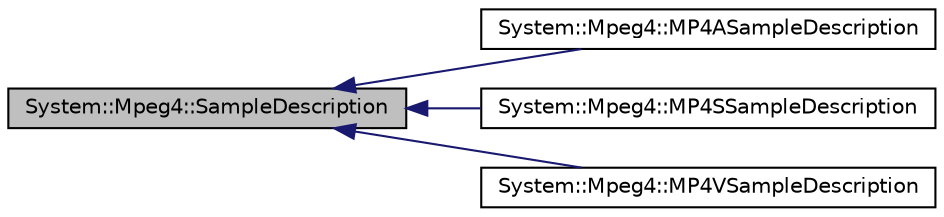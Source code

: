 digraph G
{
  edge [fontname="Helvetica",fontsize="10",labelfontname="Helvetica",labelfontsize="10"];
  node [fontname="Helvetica",fontsize="10",shape=record];
  rankdir="LR";
  Node1 [label="System::Mpeg4::SampleDescription",height=0.2,width=0.4,color="black", fillcolor="grey75", style="filled" fontcolor="black"];
  Node1 -> Node2 [dir="back",color="midnightblue",fontsize="10",style="solid",fontname="Helvetica"];
  Node2 [label="System::Mpeg4::MP4ASampleDescription",height=0.2,width=0.4,color="black", fillcolor="white", style="filled",URL="$class_system_1_1_mpeg4_1_1_m_p4_a_sample_description.html"];
  Node1 -> Node3 [dir="back",color="midnightblue",fontsize="10",style="solid",fontname="Helvetica"];
  Node3 [label="System::Mpeg4::MP4SSampleDescription",height=0.2,width=0.4,color="black", fillcolor="white", style="filled",URL="$class_system_1_1_mpeg4_1_1_m_p4_s_sample_description.html"];
  Node1 -> Node4 [dir="back",color="midnightblue",fontsize="10",style="solid",fontname="Helvetica"];
  Node4 [label="System::Mpeg4::MP4VSampleDescription",height=0.2,width=0.4,color="black", fillcolor="white", style="filled",URL="$class_system_1_1_mpeg4_1_1_m_p4_v_sample_description.html"];
}
